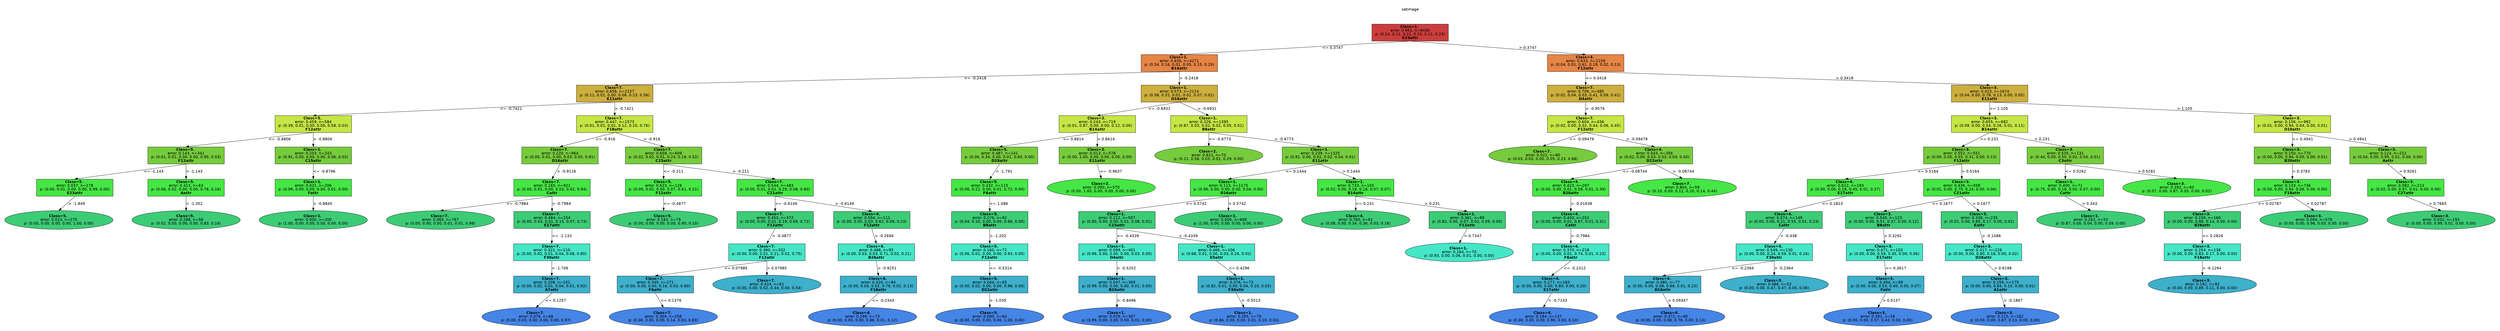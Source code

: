 digraph Tree {
splines=false;
graph [pad=".25", ranksep="0.5", nodesep="1"];
node [shape=rect, style="filled", color="black", fontname="helvetica",fillcolor="white"] ;
edge [fontname="helvetica"] ;
0 [label="satimage", shape=plaintext];
0:s -> 1:n [style=invis];   
1 [label=<<b> Class=1. </b> <br/> error: 0.961, n=6430 <br/> p: (0.24, 0.11, 0.21, 0.10, 0.11, 0.23) <br/><b>E23attr</b>>, fillcolor="0.000 0.7 0.800", shape="rect"];
2 [label=<<b> Class=1. </b> <br/> error: 0.836, n=4271 <br/> p: (0.34, 0.16, 0.01, 0.05, 0.15, 0.29) <br/><b>B14attr</b>>, fillcolor="0.067 0.7 0.900", shape="rect"];
1:s -> 2:n [label="<= 0.3747"] ;
3 [label=<<b> Class=7. </b> <br/> error: 0.656, n=2157 <br/> p: (0.11, 0.01, 0.00, 0.08, 0.23, 0.56) <br/><b>E11attr</b>>, fillcolor="0.133 0.7 0.800", shape="rect"];
2:s -> 3:n [label="<= -0.2418"] ;
4 [label=<<b> Class=5. </b> <br/> error: 0.459, n=584 <br/> p: (0.39, 0.01, 0.00, 0.00, 0.58, 0.03) <br/><b>F12attr</b>>, fillcolor="0.200 0.7 0.900", shape="rect"];
3:s -> 4:n [label="<= -0.7421"] ;
5 [label=<<b> Class=5. </b> <br/> error: 0.143, n=341 <br/> p: (0.01, 0.01, 0.00, 0.00, 0.95, 0.03) <br/><b>F12attr</b>>, fillcolor="0.267 0.7 0.800", shape="rect"];
4:s -> 5:n [label="<= -0.8806"] ;
6 [label=<<b> Class=5. </b> <br/> error: 0.037, n=278 <br/> p: (0.00, 0.01, 0.00, 0.00, 0.99, 0.00) <br/><b>E23attr</b>>, fillcolor="0.333 0.7 0.900", shape="rect"];
5:s -> 6:n [label="<= -1.143"] ;
7 [label=<<b> Class=5. </b> <br/> error: 0.013, n=275 <br/> p: (0.00, 0.00, 0.00, 0.00, 1.00, 0.00) >, fillcolor="0.400 0.7 0.800", shape="oval"];
6:s -> 7:n [label="> -1.849"] ;
8 [label=<<b> Class=5. </b> <br/> error: 0.413, n=63 <br/> p: (0.06, 0.02, 0.00, 0.00, 0.76, 0.16) <br/><b>Aattr</b>>, fillcolor="0.333 0.7 0.900", shape="rect"];
5:s -> 8:n [label="> -1.143"] ;
9 [label=<<b> Class=5. </b> <br/> error: 0.288, n=58 <br/> p: (0.02, 0.00, 0.00, 0.00, 0.83, 0.16) >, fillcolor="0.400 0.7 0.800", shape="oval"];
8:s -> 9:n [label="> -1.352"] ;
10 [label=<<b> Class=1. </b> <br/> error: 0.203, n=243 <br/> p: (0.91, 0.00, 0.00, 0.00, 0.06, 0.03) <br/><b>C15attr</b>>, fillcolor="0.267 0.7 0.800", shape="rect"];
4:s -> 10:n [label="> -0.8806"] ;
11 [label=<<b> Class=1. </b> <br/> error: 0.031, n=206 <br/> p: (0.99, 0.00, 0.00, 0.00, 0.01, 0.00) <br/><b>Fattr</b>>, fillcolor="0.333 0.7 0.900", shape="rect"];
10:s -> 11:n [label="<= -0.8796"] ;
12 [label=<<b> Class=1. </b> <br/> error: 0.000, n=200 <br/> p: (1.00, 0.00, 0.00, 0.00, 0.00, 0.00) >, fillcolor="0.400 0.7 0.800", shape="oval"];
11:s -> 12:n [label="> -0.8845"] ;
13 [label=<<b> Class=7. </b> <br/> error: 0.447, n=1573 <br/> p: (0.01, 0.01, 0.01, 0.12, 0.10, 0.76) <br/><b>F18attr</b>>, fillcolor="0.200 0.7 0.900", shape="rect"];
3:s -> 13:n [label="> -0.7421"] ;
14 [label=<<b> Class=7. </b> <br/> error: 0.220, n=964 <br/> p: (0.00, 0.01, 0.00, 0.03, 0.05, 0.91) <br/><b>D16attr</b>>, fillcolor="0.267 0.7 0.800", shape="rect"];
13:s -> 14:n [label="<= -0.916"] ;
15 [label=<<b> Class=7. </b> <br/> error: 0.165, n=921 <br/> p: (0.00, 0.01, 0.00, 0.03, 0.02, 0.94) <br/><b>Cattr</b>>, fillcolor="0.333 0.7 0.900", shape="rect"];
14:s -> 15:n [label="> -0.9116"] ;
16 [label=<<b> Class=7. </b> <br/> error: 0.065, n=767 <br/> p: (0.00, 0.00, 0.00, 0.01, 0.01, 0.98) >, fillcolor="0.400 0.7 0.800", shape="oval"];
15:s -> 16:n [label="<= -0.7984"] ;
17 [label=<<b> Class=7. </b> <br/> error: 0.484, n=154 <br/> p: (0.00, 0.03, 0.01, 0.15, 0.07, 0.73) <br/><b>E17attr</b>>, fillcolor="0.400 0.7 0.800", shape="rect"];
15:s -> 17:n [label="> -0.7984"] ;
18 [label=<<b> Class=7. </b> <br/> error: 0.321, n=110 <br/> p: (0.00, 0.02, 0.01, 0.04, 0.08, 0.85) <br/><b>F30attr</b>>, fillcolor="0.467 0.7 0.900", shape="rect"];
17:s -> 18:n [label="<= -1.133"] ;
19 [label=<<b> Class=7. </b> <br/> error: 0.208, n=101 <br/> p: (0.00, 0.02, 0.01, 0.04, 0.01, 0.92) <br/><b>A7attr</b>>, fillcolor="0.533 0.7 0.800", shape="rect"];
18:s -> 19:n [label="> -1.706"] ;
20 [label=<<b> Class=7. </b> <br/> error: 0.076, n=66 <br/> p: (0.00, 0.03, 0.00, 0.00, 0.00, 0.97) >, fillcolor="0.600 0.7 0.900", shape="oval"];
19:s -> 20:n [label="<= 0.1257"] ;
21 [label=<<b> Class=7. </b> <br/> error: 0.658, n=609 <br/> p: (0.02, 0.02, 0.01, 0.24, 0.19, 0.52) <br/><b>C15attr</b>>, fillcolor="0.267 0.7 0.800", shape="rect"];
13:s -> 21:n [label="> -0.916"] ;
22 [label=<<b> Class=5. </b> <br/> error: 0.623, n=126 <br/> p: (0.09, 0.02, 0.00, 0.07, 0.61, 0.21) <br/><b>F12attr</b>>, fillcolor="0.333 0.7 0.900", shape="rect"];
21:s -> 22:n [label="<= -0.211"] ;
23 [label=<<b> Class=5. </b> <br/> error: 0.183, n=79 <br/> p: (0.00, 0.00, 0.00, 0.00, 0.90, 0.10) >, fillcolor="0.400 0.7 0.800", shape="oval"];
22:s -> 23:n [label="<= -0.4877"] ;
24 [label=<<b> Class=7. </b> <br/> error: 0.544, n=483 <br/> p: (0.00, 0.01, 0.01, 0.29, 0.08, 0.60) <br/><b>C21attr</b>>, fillcolor="0.333 0.7 0.900", shape="rect"];
21:s -> 24:n [label="> -0.211"] ;
25 [label=<<b> Class=7. </b> <br/> error: 0.453, n=372 <br/> p: (0.00, 0.00, 0.01, 0.19, 0.09, 0.72) <br/><b>F12attr</b>>, fillcolor="0.400 0.7 0.800", shape="rect"];
24:s -> 25:n [label="<= -0.6149"] ;
26 [label=<<b> Class=7. </b> <br/> error: 0.380, n=332 <br/> p: (0.00, 0.00, 0.01, 0.21, 0.02, 0.75) <br/><b>F12attr</b>>, fillcolor="0.467 0.7 0.900", shape="rect"];
25:s -> 26:n [label="> -0.4877"] ;
27 [label=<<b> Class=7. </b> <br/> error: 0.345, n=271 <br/> p: (0.00, 0.00, 0.00, 0.16, 0.03, 0.80) <br/><b>F6attr</b>>, fillcolor="0.533 0.7 0.800", shape="rect"];
26:s -> 27:n [label="<= 0.07985"] ;
28 [label=<<b> Class=7. </b> <br/> error: 0.304, n=258 <br/> p: (0.00, 0.00, 0.00, 0.14, 0.03, 0.83) >, fillcolor="0.600 0.7 0.900", shape="oval"];
27:s -> 28:n [label="<= 0.1376"] ;
29 [label=<<b> Class=7. </b> <br/> error: 0.424, n=61 <br/> p: (0.00, 0.00, 0.02, 0.44, 0.00, 0.54) >, fillcolor="0.533 0.7 0.800", shape="oval"];
26:s -> 29:n [label="> 0.07985"] ;
30 [label=<<b> Class=4. </b> <br/> error: 0.594, n=111 <br/> p: (0.00, 0.05, 0.03, 0.62, 0.06, 0.23) <br/><b>F12attr</b>>, fillcolor="0.400 0.7 0.800", shape="rect"];
24:s -> 30:n [label="> -0.6149"] ;
31 [label=<<b> Class=4. </b> <br/> error: 0.488, n=95 <br/> p: (0.00, 0.03, 0.03, 0.71, 0.02, 0.21) <br/><b>B26attr</b>>, fillcolor="0.467 0.7 0.900", shape="rect"];
30:s -> 31:n [label="> -0.2694"] ;
32 [label=<<b> Class=4. </b> <br/> error: 0.420, n=84 <br/> p: (0.00, 0.04, 0.02, 0.79, 0.02, 0.13) <br/><b>F18attr</b>>, fillcolor="0.533 0.7 0.800", shape="rect"];
31:s -> 32:n [label="> -0.9251"] ;
33 [label=<<b> Class=4. </b> <br/> error: 0.248, n=73 <br/> p: (0.00, 0.00, 0.00, 0.86, 0.01, 0.12) >, fillcolor="0.600 0.7 0.900", shape="oval"];
32:s -> 33:n [label="<= -0.2343"] ;
34 [label=<<b> Class=1. </b> <br/> error: 0.573, n=2114 <br/> p: (0.58, 0.31, 0.01, 0.01, 0.07, 0.01) <br/><b>D16attr</b>>, fillcolor="0.133 0.7 0.800", shape="rect"];
2:s -> 34:n [label="> -0.2418"] ;
35 [label=<<b> Class=2. </b> <br/> error: 0.243, n=719 <br/> p: (0.01, 0.87, 0.00, 0.00, 0.12, 0.00) <br/><b>B14attr</b>>, fillcolor="0.200 0.7 0.900", shape="rect"];
34:s -> 35:n [label="<= -0.6931"] ;
36 [label=<<b> Class=5. </b> <br/> error: 0.487, n=141 <br/> p: (0.06, 0.34, 0.00, 0.01, 0.60, 0.00) <br/><b>D28attr</b>>, fillcolor="0.267 0.7 0.800", shape="rect"];
35:s -> 36:n [label="<= 0.8614"] ;
37 [label=<<b> Class=5. </b> <br/> error: 0.432, n=115 <br/> p: (0.06, 0.21, 0.00, 0.01, 0.72, 0.00) <br/><b>F6attr</b>>, fillcolor="0.333 0.7 0.900", shape="rect"];
36:s -> 37:n [label="> -1.791"] ;
38 [label=<<b> Class=5. </b> <br/> error: 0.276, n=92 <br/> p: (0.04, 0.10, 0.00, 0.00, 0.86, 0.00) <br/><b>B8attr</b>>, fillcolor="0.400 0.7 0.800", shape="rect"];
37:s -> 38:n [label="<= 1.086"] ;
39 [label=<<b> Class=5. </b> <br/> error: 0.160, n=72 <br/> p: (0.06, 0.01, 0.00, 0.00, 0.93, 0.00) <br/><b>F12attr</b>>, fillcolor="0.467 0.7 0.900", shape="rect"];
38:s -> 39:n [label="> -1.202"] ;
40 [label=<<b> Class=5. </b> <br/> error: 0.044, n=65 <br/> p: (0.00, 0.02, 0.00, 0.00, 0.98, 0.00) <br/><b>D22attr</b>>, fillcolor="0.533 0.7 0.800", shape="rect"];
39:s -> 40:n [label="<= -0.5314"] ;
41 [label=<<b> Class=5. </b> <br/> error: 0.000, n=64 <br/> p: (0.00, 0.00, 0.00, 0.00, 1.00, 0.00) >, fillcolor="0.600 0.7 0.900", shape="oval"];
40:s -> 41:n [label="> -1.035"] ;
42 [label=<<b> Class=2. </b> <br/> error: 0.013, n=578 <br/> p: (0.00, 1.00, 0.00, 0.00, 0.00, 0.00) <br/><b>E11attr</b>>, fillcolor="0.267 0.7 0.800", shape="rect"];
35:s -> 42:n [label="> 0.8614"] ;
43 [label=<<b> Class=2. </b> <br/> error: 0.000, n=570 <br/> p: (0.00, 1.00, 0.00, 0.00, 0.00, 0.00) >, fillcolor="0.333 0.7 0.900", shape="oval"];
42:s -> 43:n [label="<= -0.9637"] ;
44 [label=<<b> Class=1. </b> <br/> error: 0.326, n=1395 <br/> p: (0.87, 0.03, 0.02, 0.02, 0.05, 0.01) <br/><b>B8attr</b>>, fillcolor="0.200 0.7 0.900", shape="rect"];
34:s -> 44:n [label="> -0.6931"] ;
45 [label=<<b> Class=2. </b> <br/> error: 0.611, n=70 <br/> p: (0.11, 0.56, 0.03, 0.01, 0.29, 0.00) >, fillcolor="0.267 0.7 0.800", shape="oval"];
44:s -> 45:n [label="<= -0.6773"] ;
46 [label=<<b> Class=1. </b> <br/> error: 0.239, n=1325 <br/> p: (0.91, 0.00, 0.02, 0.02, 0.04, 0.01) <br/><b>E11attr</b>>, fillcolor="0.267 0.7 0.800", shape="rect"];
44:s -> 46:n [label="> -0.6773"] ;
47 [label=<<b> Class=1. </b> <br/> error: 0.113, n=1175 <br/> p: (0.96, 0.00, 0.00, 0.00, 0.04, 0.00) <br/><b>D16attr</b>>, fillcolor="0.333 0.7 0.900", shape="rect"];
46:s -> 47:n [label="<= 0.1444"] ;
48 [label=<<b> Class=1. </b> <br/> error: 0.212, n=507 <br/> p: (0.90, 0.00, 0.00, 0.01, 0.08, 0.01) <br/><b>C15attr</b>>, fillcolor="0.400 0.7 0.800", shape="rect"];
47:s -> 48:n [label="<= 0.5742"] ;
49 [label=<<b> Class=1. </b> <br/> error: 0.099, n=401 <br/> p: (0.96, 0.00, 0.00, 0.00, 0.03, 0.00) <br/><b>D4attr</b>>, fillcolor="0.467 0.7 0.900", shape="rect"];
48:s -> 49:n [label="<= -0.4339"] ;
50 [label=<<b> Class=1. </b> <br/> error: 0.047, n=369 <br/> p: (0.99, 0.00, 0.00, 0.00, 0.01, 0.00) <br/><b>B20attr</b>>, fillcolor="0.533 0.7 0.800", shape="rect"];
49:s -> 50:n [label="> -0.5202"] ;
51 [label=<<b> Class=1. </b> <br/> error: 0.029, n=367 <br/> p: (0.99, 0.00, 0.00, 0.00, 0.01, 0.00) >, fillcolor="0.600 0.7 0.900", shape="oval"];
50:s -> 51:n [label="> -0.8496"] ;
52 [label=<<b> Class=1. </b> <br/> error: 0.466, n=106 <br/> p: (0.68, 0.01, 0.00, 0.03, 0.26, 0.02) <br/><b>E5attr</b>>, fillcolor="0.467 0.7 0.900", shape="rect"];
48:s -> 52:n [label="> -0.4339"] ;
53 [label=<<b> Class=1. </b> <br/> error: 0.376, n=73 <br/> p: (0.82, 0.01, 0.00, 0.04, 0.10, 0.03) <br/><b>F30attr</b>>, fillcolor="0.533 0.7 0.800", shape="rect"];
52:s -> 53:n [label="<= 0.4296"] ;
54 [label=<<b> Class=1. </b> <br/> error: 0.293, n=70 <br/> p: (0.86, 0.00, 0.00, 0.01, 0.10, 0.03) >, fillcolor="0.600 0.7 0.900", shape="oval"];
53:s -> 54:n [label="> -0.5513"] ;
55 [label=<<b> Class=1. </b> <br/> error: 0.006, n=668 <br/> p: (1.00, 0.00, 0.00, 0.00, 0.00, 0.00) >, fillcolor="0.400 0.7 0.800", shape="oval"];
47:s -> 55:n [label="> 0.5742"] ;
56 [label=<<b> Class=1. </b> <br/> error: 0.733, n=150 <br/> p: (0.52, 0.00, 0.18, 0.16, 0.07, 0.07) <br/><b>B14attr</b>>, fillcolor="0.333 0.7 0.900", shape="rect"];
46:s -> 56:n [label="> 0.1444"] ;
57 [label=<<b> Class=4. </b> <br/> error: 0.760, n=61 <br/> p: (0.08, 0.00, 0.34, 0.36, 0.03, 0.18) >, fillcolor="0.400 0.7 0.800", shape="oval"];
56:s -> 57:n [label="<= 0.231"] ;
58 [label=<<b> Class=1. </b> <br/> error: 0.361, n=89 <br/> p: (0.82, 0.00, 0.07, 0.02, 0.09, 0.00) <br/><b>F12attr</b>>, fillcolor="0.400 0.7 0.800", shape="rect"];
56:s -> 58:n [label="> 0.231"] ;
59 [label=<<b> Class=1. </b> <br/> error: 0.164, n=70 <br/> p: (0.93, 0.00, 0.06, 0.01, 0.00, 0.00) >, fillcolor="0.467 0.7 0.900", shape="oval"];
58:s -> 59:n [label="> 0.7347"] ;
60 [label=<<b> Class=3. </b> <br/> error: 0.633, n=2159 <br/> p: (0.04, 0.01, 0.61, 0.19, 0.02, 0.13) <br/><b>F12attr</b>>, fillcolor="0.067 0.7 0.900", shape="rect"];
1:s -> 60:n [label="> 0.3747"] ;
61 [label=<<b> Class=7. </b> <br/> error: 0.706, n=485 <br/> p: (0.02, 0.04, 0.03, 0.41, 0.09, 0.41) <br/><b>D4attr</b>>, fillcolor="0.133 0.7 0.800", shape="rect"];
60:s -> 61:n [label="<= 0.3418"] ;
62 [label=<<b> Class=7. </b> <br/> error: 0.604, n=436 <br/> p: (0.02, 0.00, 0.02, 0.44, 0.06, 0.45) <br/><b>F12attr</b>>, fillcolor="0.200 0.7 0.900", shape="rect"];
61:s -> 62:n [label="> -0.9576"] ;
63 [label=<<b> Class=7. </b> <br/> error: 0.522, n=80 <br/> p: (0.03, 0.03, 0.00, 0.05, 0.23, 0.68) >, fillcolor="0.267 0.7 0.800", shape="oval"];
62:s -> 63:n [label="<= -0.09479"] ;
64 [label=<<b> Class=4. </b> <br/> error: 0.543, n=356 <br/> p: (0.02, 0.00, 0.03, 0.53, 0.03, 0.40) <br/><b>D22attr</b>>, fillcolor="0.267 0.7 0.800", shape="rect"];
62:s -> 64:n [label="> -0.09479"] ;
65 [label=<<b> Class=4. </b> <br/> error: 0.423, n=297 <br/> p: (0.00, 0.00, 0.01, 0.59, 0.01, 0.39) <br/><b>B20attr</b>>, fillcolor="0.333 0.7 0.900", shape="rect"];
64:s -> 65:n [label="<= -0.08744"] ;
66 [label=<<b> Class=4. </b> <br/> error: 0.403, n=252 <br/> p: (0.00, 0.00, 0.01, 0.67, 0.01, 0.31) <br/><b>Cattr</b>>, fillcolor="0.400 0.7 0.800", shape="rect"];
65:s -> 66:n [label="> -0.01638"] ;
67 [label=<<b> Class=4. </b> <br/> error: 0.370, n=218 <br/> p: (0.00, 0.00, 0.01, 0.74, 0.01, 0.23) <br/><b>F6attr</b>>, fillcolor="0.467 0.7 0.900", shape="rect"];
66:s -> 67:n [label="> -0.7984"] ;
68 [label=<<b> Class=4. </b> <br/> error: 0.277, n=183 <br/> p: (0.00, 0.00, 0.00, 0.80, 0.00, 0.20) <br/><b>E17attr</b>>, fillcolor="0.533 0.7 0.800", shape="rect"];
67:s -> 68:n [label="<= -0.2312"] ;
69 [label=<<b> Class=4. </b> <br/> error: 0.184, n=137 <br/> p: (0.00, 0.00, 0.00, 0.90, 0.00, 0.10) >, fillcolor="0.600 0.7 0.900", shape="oval"];
68:s -> 69:n [label="> -0.7143"] ;
70 [label=<<b> Class=7. </b> <br/> error: 0.804, n=59 <br/> p: (0.10, 0.00, 0.12, 0.20, 0.14, 0.44) >, fillcolor="0.333 0.7 0.900", shape="oval"];
64:s -> 70:n [label="> -0.08744"] ;
71 [label=<<b> Class=3. </b> <br/> error: 0.423, n=1674 <br/> p: (0.04, 0.00, 0.78, 0.13, 0.00, 0.05) <br/><b>E11attr</b>>, fillcolor="0.133 0.7 0.800", shape="rect"];
60:s -> 71:n [label="> 0.3418"] ;
72 [label=<<b> Class=3. </b> <br/> error: 0.655, n=682 <br/> p: (0.09, 0.00, 0.54, 0.26, 0.01, 0.11) <br/><b>B14attr</b>>, fillcolor="0.200 0.7 0.900", shape="rect"];
71:s -> 72:n [label="<= 1.105"] ;
73 [label=<<b> Class=3. </b> <br/> error: 0.552, n=551 <br/> p: (0.00, 0.00, 0.55, 0.31, 0.00, 0.13) <br/><b>F12attr</b>>, fillcolor="0.267 0.7 0.800", shape="rect"];
72:s -> 73:n [label="<= 0.231"] ;
74 [label=<<b> Class=4. </b> <br/> error: 0.612, n=193 <br/> p: (0.00, 0.00, 0.28, 0.45, 0.01, 0.27) <br/><b>E17attr</b>>, fillcolor="0.333 0.7 0.900", shape="rect"];
73:s -> 74:n [label="<= 0.5164"] ;
75 [label=<<b> Class=4. </b> <br/> error: 0.574, n=149 <br/> p: (0.00, 0.00, 0.21, 0.55, 0.01, 0.23) <br/><b>Cattr</b>>, fillcolor="0.400 0.7 0.800", shape="rect"];
74:s -> 75:n [label="<= 0.1823"] ;
76 [label=<<b> Class=4. </b> <br/> error: 0.549, n=130 <br/> p: (0.00, 0.00, 0.24, 0.59, 0.01, 0.16) <br/><b>F30attr</b>>, fillcolor="0.467 0.7 0.900", shape="rect"];
75:s -> 76:n [label="> -0.438"] ;
77 [label=<<b> Class=4. </b> <br/> error: 0.480, n=77 <br/> p: (0.00, 0.00, 0.08, 0.68, 0.01, 0.23) <br/><b>D16attr</b>>, fillcolor="0.533 0.7 0.800", shape="rect"];
76:s -> 77:n [label="<= -0.2364"] ;
78 [label=<<b> Class=4. </b> <br/> error: 0.372, n=60 <br/> p: (0.00, 0.00, 0.08, 0.78, 0.00, 0.13) >, fillcolor="0.600 0.7 0.900", shape="oval"];
77:s -> 78:n [label="> 0.09347"] ;
79 [label=<<b> Class=3. </b> <br/> error: 0.486, n=53 <br/> p: (0.00, 0.00, 0.47, 0.47, 0.00, 0.06) >, fillcolor="0.533 0.7 0.800", shape="oval"];
76:s -> 79:n [label="> -0.2364"] ;
80 [label=<<b> Class=3. </b> <br/> error: 0.436, n=358 <br/> p: (0.01, 0.00, 0.70, 0.24, 0.00, 0.06) <br/><b>C21attr</b>>, fillcolor="0.333 0.7 0.900", shape="rect"];
73:s -> 80:n [label="> 0.5164"] ;
81 [label=<<b> Class=3. </b> <br/> error: 0.540, n=123 <br/> p: (0.00, 0.00, 0.51, 0.37, 0.00, 0.12) <br/><b>B8attr</b>>, fillcolor="0.400 0.7 0.800", shape="rect"];
80:s -> 81:n [label="<= 0.1677"] ;
82 [label=<<b> Class=3. </b> <br/> error: 0.471, n=103 <br/> p: (0.00, 0.00, 0.59, 0.35, 0.00, 0.06) <br/><b>E17attr</b>>, fillcolor="0.467 0.7 0.900", shape="rect"];
81:s -> 82:n [label="> 0.3292"] ;
83 [label=<<b> Class=3. </b> <br/> error: 0.494, n=89 <br/> p: (0.00, 0.00, 0.53, 0.40, 0.00, 0.07) <br/><b>Fattr</b>>, fillcolor="0.533 0.7 0.800", shape="rect"];
82:s -> 83:n [label="<= 0.3617"] ;
84 [label=<<b> Class=3. </b> <br/> error: 0.381, n=56 <br/> p: (0.00, 0.00, 0.57, 0.43, 0.00, 0.00) >, fillcolor="0.600 0.7 0.900", shape="oval"];
83:s -> 84:n [label="> 0.5137"] ;
85 [label=<<b> Class=3. </b> <br/> error: 0.336, n=235 <br/> p: (0.01, 0.00, 0.80, 0.17, 0.00, 0.02) <br/><b>Eattr</b>>, fillcolor="0.400 0.7 0.800", shape="rect"];
80:s -> 85:n [label="> 0.1677"] ;
86 [label=<<b> Class=3. </b> <br/> error: 0.317, n=226 <br/> p: (0.00, 0.00, 0.80, 0.18, 0.00, 0.02) <br/><b>D28attr</b>>, fillcolor="0.467 0.7 0.900", shape="rect"];
85:s -> 86:n [label="> -0.1586"] ;
87 [label=<<b> Class=3. </b> <br/> error: 0.259, n=175 <br/> p: (0.00, 0.00, 0.84, 0.15, 0.00, 0.01) <br/><b>A1attr</b>>, fillcolor="0.533 0.7 0.800", shape="rect"];
86:s -> 87:n [label="> 0.6198"] ;
88 [label=<<b> Class=3. </b> <br/> error: 0.215, n=162 <br/> p: (0.00, 0.00, 0.87, 0.13, 0.00, 0.00) >, fillcolor="0.600 0.7 0.900", shape="oval"];
87:s -> 88:n [label="> -0.1867"] ;
89 [label=<<b> Class=3. </b> <br/> error: 0.535, n=131 <br/> p: (0.44, 0.00, 0.50, 0.02, 0.04, 0.01) <br/><b>C3attr</b>>, fillcolor="0.267 0.7 0.800", shape="rect"];
72:s -> 89:n [label="> 0.231"] ;
90 [label=<<b> Class=1. </b> <br/> error: 0.400, n=71 <br/> p: (0.75, 0.00, 0.18, 0.00, 0.07, 0.00) <br/><b>Cattr</b>>, fillcolor="0.333 0.7 0.900", shape="rect"];
89:s -> 90:n [label="<= 0.5262"] ;
91 [label=<<b> Class=1. </b> <br/> error: 0.262, n=53 <br/> p: (0.87, 0.00, 0.04, 0.00, 0.09, 0.00) >, fillcolor="0.400 0.7 0.800", shape="oval"];
90:s -> 91:n [label="> 0.343"] ;
92 [label=<<b> Class=3. </b> <br/> error: 0.292, n=60 <br/> p: (0.07, 0.00, 0.87, 0.05, 0.00, 0.02) >, fillcolor="0.333 0.7 0.900", shape="oval"];
89:s -> 92:n [label="> 0.5262"] ;
93 [label=<<b> Class=3. </b> <br/> error: 0.156, n=992 <br/> p: (0.01, 0.00, 0.94, 0.04, 0.00, 0.01) <br/><b>D10attr</b>>, fillcolor="0.200 0.7 0.900", shape="rect"];
71:s -> 93:n [label="> 1.105"] ;
94 [label=<<b> Class=3. </b> <br/> error: 0.150, n=770 <br/> p: (0.00, 0.00, 0.94, 0.05, 0.00, 0.01) <br/><b>B20attr</b>>, fillcolor="0.267 0.7 0.800", shape="rect"];
93:s -> 94:n [label="<= 0.4941"] ;
95 [label=<<b> Class=3. </b> <br/> error: 0.133, n=736 <br/> p: (0.00, 0.00, 0.94, 0.06, 0.00, 0.00) <br/><b>F18attr</b>>, fillcolor="0.333 0.7 0.900", shape="rect"];
94:s -> 95:n [label="> 0.3783"] ;
96 [label=<<b> Class=3. </b> <br/> error: 0.230, n=160 <br/> p: (0.00, 0.00, 0.86, 0.14, 0.00, 0.00) <br/><b>B26attr</b>>, fillcolor="0.400 0.7 0.800", shape="rect"];
95:s -> 96:n [label="<= 0.02787"] ;
97 [label=<<b> Class=3. </b> <br/> error: 0.254, n=136 <br/> p: (0.00, 0.00, 0.83, 0.17, 0.00, 0.00) <br/><b>F18attr</b>>, fillcolor="0.467 0.7 0.900", shape="rect"];
96:s -> 97:n [label="<= 0.2826"] ;
98 [label=<<b> Class=3. </b> <br/> error: 0.192, n=92 <br/> p: (0.00, 0.00, 0.89, 0.11, 0.00, 0.00) >, fillcolor="0.533 0.7 0.800", shape="oval"];
97:s -> 98:n [label="> -0.1294"] ;
99 [label=<<b> Class=3. </b> <br/> error: 0.094, n=576 <br/> p: (0.00, 0.00, 0.96, 0.03, 0.00, 0.00) >, fillcolor="0.400 0.7 0.800", shape="oval"];
95:s -> 99:n [label="> 0.02787"] ;
100 [label=<<b> Class=3. </b> <br/> error: 0.123, n=222 <br/> p: (0.04, 0.00, 0.95, 0.01, 0.00, 0.00) <br/><b>Aattr</b>>, fillcolor="0.267 0.7 0.800", shape="rect"];
93:s -> 100:n [label="> 0.4941"] ;
101 [label=<<b> Class=3. </b> <br/> error: 0.082, n=213 <br/> p: (0.02, 0.00, 0.97, 0.01, 0.00, 0.00) <br/><b>C27attr</b>>, fillcolor="0.333 0.7 0.900", shape="rect"];
100:s -> 101:n [label="> 0.9261"] ;
102 [label=<<b> Class=3. </b> <br/> error: 0.032, n=193 <br/> p: (0.00, 0.00, 0.99, 0.01, 0.00, 0.00) >, fillcolor="0.400 0.7 0.800", shape="oval"];
101:s -> 102:n [label="> 0.7665"] ;

}